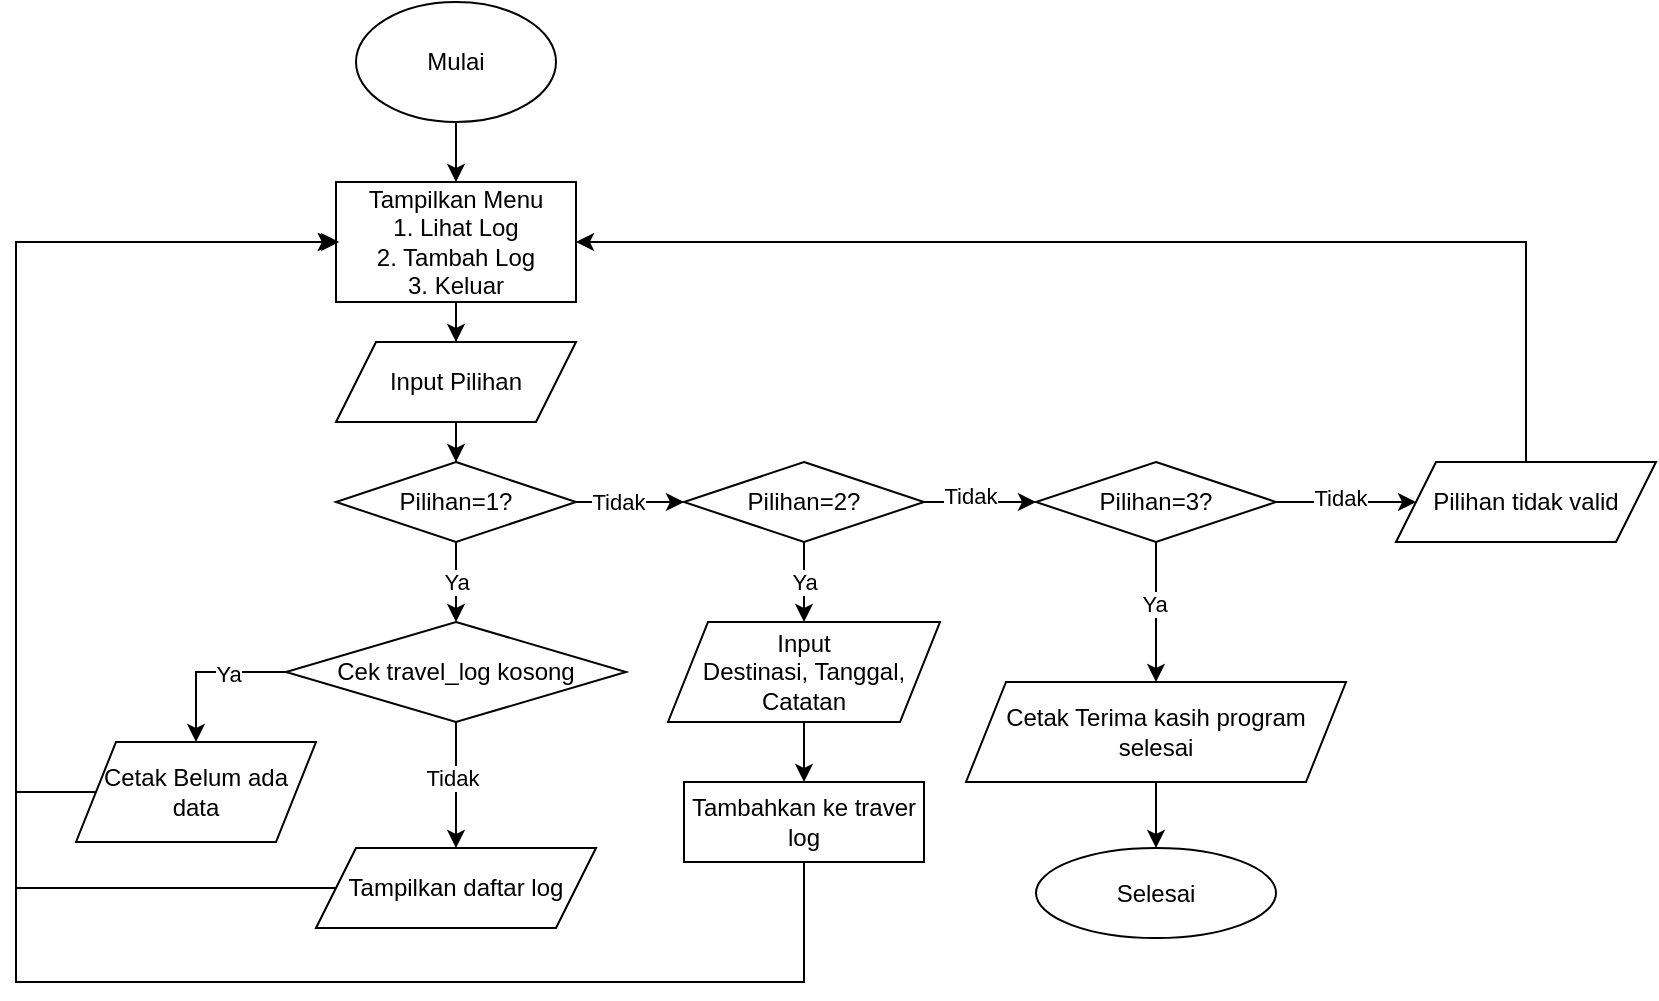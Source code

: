 <mxfile version="24.4.8" type="device">
  <diagram name="Halaman-1" id="jHTh7UT-aRkNvtGrucr4">
    <mxGraphModel dx="2636" dy="1487" grid="1" gridSize="10" guides="1" tooltips="1" connect="1" arrows="1" fold="1" page="1" pageScale="1" pageWidth="1169" pageHeight="827" math="0" shadow="0">
      <root>
        <mxCell id="0" />
        <mxCell id="1" parent="0" />
        <mxCell id="oQzCL0i3XdUfxRr7Z9pi-3" value="" style="edgeStyle=orthogonalEdgeStyle;rounded=0;orthogonalLoop=1;jettySize=auto;html=1;" edge="1" parent="1" source="oQzCL0i3XdUfxRr7Z9pi-1" target="oQzCL0i3XdUfxRr7Z9pi-2">
          <mxGeometry relative="1" as="geometry" />
        </mxCell>
        <mxCell id="oQzCL0i3XdUfxRr7Z9pi-1" value="Mulai" style="ellipse;whiteSpace=wrap;html=1;" vertex="1" parent="1">
          <mxGeometry x="369" y="154" width="100" height="60" as="geometry" />
        </mxCell>
        <mxCell id="oQzCL0i3XdUfxRr7Z9pi-5" value="" style="edgeStyle=orthogonalEdgeStyle;rounded=0;orthogonalLoop=1;jettySize=auto;html=1;" edge="1" parent="1" source="oQzCL0i3XdUfxRr7Z9pi-2" target="oQzCL0i3XdUfxRr7Z9pi-4">
          <mxGeometry relative="1" as="geometry" />
        </mxCell>
        <mxCell id="oQzCL0i3XdUfxRr7Z9pi-2" value="Tampilkan Menu&lt;div&gt;1. Lihat Log&lt;/div&gt;&lt;div&gt;2. Tambah Log&lt;/div&gt;&lt;div&gt;3. Keluar&lt;/div&gt;" style="whiteSpace=wrap;html=1;" vertex="1" parent="1">
          <mxGeometry x="359" y="244" width="120" height="60" as="geometry" />
        </mxCell>
        <mxCell id="oQzCL0i3XdUfxRr7Z9pi-7" value="" style="edgeStyle=orthogonalEdgeStyle;rounded=0;orthogonalLoop=1;jettySize=auto;html=1;" edge="1" parent="1" source="oQzCL0i3XdUfxRr7Z9pi-4" target="oQzCL0i3XdUfxRr7Z9pi-6">
          <mxGeometry relative="1" as="geometry" />
        </mxCell>
        <mxCell id="oQzCL0i3XdUfxRr7Z9pi-4" value="Input Pilihan" style="shape=parallelogram;perimeter=parallelogramPerimeter;whiteSpace=wrap;html=1;fixedSize=1;" vertex="1" parent="1">
          <mxGeometry x="359" y="324" width="120" height="40" as="geometry" />
        </mxCell>
        <mxCell id="oQzCL0i3XdUfxRr7Z9pi-6" value="Pilihan=1?" style="rhombus;whiteSpace=wrap;html=1;" vertex="1" parent="1">
          <mxGeometry x="359" y="384" width="120" height="40" as="geometry" />
        </mxCell>
        <mxCell id="oQzCL0i3XdUfxRr7Z9pi-8" value="Cek travel_log kosong" style="rhombus;whiteSpace=wrap;html=1;" vertex="1" parent="1">
          <mxGeometry x="334" y="464" width="170" height="50" as="geometry" />
        </mxCell>
        <mxCell id="oQzCL0i3XdUfxRr7Z9pi-18" value="" style="endArrow=classic;html=1;rounded=0;exitX=0;exitY=0.5;exitDx=0;exitDy=0;entryX=0.5;entryY=0;entryDx=0;entryDy=0;" edge="1" parent="1" source="oQzCL0i3XdUfxRr7Z9pi-8" target="oQzCL0i3XdUfxRr7Z9pi-44">
          <mxGeometry relative="1" as="geometry">
            <mxPoint x="399" y="364" as="sourcePoint" />
            <mxPoint x="279" y="534" as="targetPoint" />
            <Array as="points">
              <mxPoint x="289" y="489" />
            </Array>
          </mxGeometry>
        </mxCell>
        <mxCell id="oQzCL0i3XdUfxRr7Z9pi-19" value="Ya" style="edgeLabel;resizable=0;html=1;;align=center;verticalAlign=middle;" connectable="0" vertex="1" parent="oQzCL0i3XdUfxRr7Z9pi-18">
          <mxGeometry relative="1" as="geometry">
            <mxPoint x="11" y="1" as="offset" />
          </mxGeometry>
        </mxCell>
        <mxCell id="oQzCL0i3XdUfxRr7Z9pi-21" value="" style="endArrow=classic;html=1;rounded=0;exitX=0.5;exitY=1;exitDx=0;exitDy=0;entryX=0.5;entryY=0;entryDx=0;entryDy=0;" edge="1" parent="1" source="oQzCL0i3XdUfxRr7Z9pi-8" target="oQzCL0i3XdUfxRr7Z9pi-49">
          <mxGeometry relative="1" as="geometry">
            <mxPoint x="399" y="364" as="sourcePoint" />
            <mxPoint x="419" y="574" as="targetPoint" />
          </mxGeometry>
        </mxCell>
        <mxCell id="oQzCL0i3XdUfxRr7Z9pi-25" value="Tidak" style="edgeLabel;html=1;align=center;verticalAlign=middle;resizable=0;points=[];" vertex="1" connectable="0" parent="oQzCL0i3XdUfxRr7Z9pi-21">
          <mxGeometry x="0.06" y="-7" relative="1" as="geometry">
            <mxPoint x="5" y="-6" as="offset" />
          </mxGeometry>
        </mxCell>
        <mxCell id="oQzCL0i3XdUfxRr7Z9pi-29" style="edgeStyle=orthogonalEdgeStyle;rounded=0;orthogonalLoop=1;jettySize=auto;html=1;exitX=0;exitY=0.5;exitDx=0;exitDy=0;" edge="1" parent="1" source="oQzCL0i3XdUfxRr7Z9pi-49">
          <mxGeometry relative="1" as="geometry">
            <mxPoint x="360.6" y="274" as="targetPoint" />
            <mxPoint x="219" y="584" as="sourcePoint" />
            <Array as="points">
              <mxPoint x="199" y="597" />
              <mxPoint x="199" y="274" />
            </Array>
          </mxGeometry>
        </mxCell>
        <mxCell id="oQzCL0i3XdUfxRr7Z9pi-30" style="edgeStyle=orthogonalEdgeStyle;rounded=0;orthogonalLoop=1;jettySize=auto;html=1;exitX=0;exitY=0.5;exitDx=0;exitDy=0;" edge="1" parent="1" source="oQzCL0i3XdUfxRr7Z9pi-44">
          <mxGeometry relative="1" as="geometry">
            <mxPoint x="359" y="274" as="targetPoint" />
            <mxPoint x="219" y="554" as="sourcePoint" />
            <Array as="points">
              <mxPoint x="199" y="549" />
              <mxPoint x="199" y="274" />
            </Array>
          </mxGeometry>
        </mxCell>
        <mxCell id="oQzCL0i3XdUfxRr7Z9pi-31" value="" style="endArrow=classic;html=1;rounded=0;exitX=0.5;exitY=1;exitDx=0;exitDy=0;entryX=0.5;entryY=0;entryDx=0;entryDy=0;" edge="1" parent="1" source="oQzCL0i3XdUfxRr7Z9pi-6" target="oQzCL0i3XdUfxRr7Z9pi-8">
          <mxGeometry relative="1" as="geometry">
            <mxPoint x="429" y="464" as="sourcePoint" />
            <mxPoint x="529" y="464" as="targetPoint" />
          </mxGeometry>
        </mxCell>
        <mxCell id="oQzCL0i3XdUfxRr7Z9pi-32" value="Ya" style="edgeLabel;resizable=0;html=1;;align=center;verticalAlign=middle;" connectable="0" vertex="1" parent="oQzCL0i3XdUfxRr7Z9pi-31">
          <mxGeometry relative="1" as="geometry" />
        </mxCell>
        <mxCell id="oQzCL0i3XdUfxRr7Z9pi-33" value="" style="endArrow=classic;html=1;rounded=0;exitX=1;exitY=0.5;exitDx=0;exitDy=0;entryX=0;entryY=0.5;entryDx=0;entryDy=0;" edge="1" parent="1" source="oQzCL0i3XdUfxRr7Z9pi-6" target="oQzCL0i3XdUfxRr7Z9pi-35">
          <mxGeometry relative="1" as="geometry">
            <mxPoint x="466" y="404" as="sourcePoint" />
            <mxPoint x="520" y="404" as="targetPoint" />
          </mxGeometry>
        </mxCell>
        <mxCell id="oQzCL0i3XdUfxRr7Z9pi-34" value="Tidak" style="edgeLabel;resizable=0;html=1;;align=center;verticalAlign=middle;" connectable="0" vertex="1" parent="oQzCL0i3XdUfxRr7Z9pi-33">
          <mxGeometry relative="1" as="geometry">
            <mxPoint x="-6" as="offset" />
          </mxGeometry>
        </mxCell>
        <mxCell id="oQzCL0i3XdUfxRr7Z9pi-54" value="" style="edgeStyle=orthogonalEdgeStyle;rounded=0;orthogonalLoop=1;jettySize=auto;html=1;" edge="1" parent="1" source="oQzCL0i3XdUfxRr7Z9pi-35" target="oQzCL0i3XdUfxRr7Z9pi-53">
          <mxGeometry relative="1" as="geometry" />
        </mxCell>
        <mxCell id="oQzCL0i3XdUfxRr7Z9pi-55" value="Tidak" style="edgeLabel;html=1;align=center;verticalAlign=middle;resizable=0;points=[];" vertex="1" connectable="0" parent="oQzCL0i3XdUfxRr7Z9pi-54">
          <mxGeometry x="-0.175" y="3" relative="1" as="geometry">
            <mxPoint as="offset" />
          </mxGeometry>
        </mxCell>
        <mxCell id="oQzCL0i3XdUfxRr7Z9pi-35" value="Pilihan=2?" style="rhombus;whiteSpace=wrap;html=1;" vertex="1" parent="1">
          <mxGeometry x="533" y="384" width="120" height="40" as="geometry" />
        </mxCell>
        <mxCell id="oQzCL0i3XdUfxRr7Z9pi-37" value="" style="endArrow=classic;html=1;rounded=0;exitX=0.5;exitY=1;exitDx=0;exitDy=0;entryX=0.5;entryY=0;entryDx=0;entryDy=0;" edge="1" parent="1" source="oQzCL0i3XdUfxRr7Z9pi-35" target="oQzCL0i3XdUfxRr7Z9pi-40">
          <mxGeometry relative="1" as="geometry">
            <mxPoint x="439" y="434" as="sourcePoint" />
            <mxPoint x="593" y="474" as="targetPoint" />
          </mxGeometry>
        </mxCell>
        <mxCell id="oQzCL0i3XdUfxRr7Z9pi-38" value="Ya" style="edgeLabel;resizable=0;html=1;;align=center;verticalAlign=middle;" connectable="0" vertex="1" parent="oQzCL0i3XdUfxRr7Z9pi-37">
          <mxGeometry relative="1" as="geometry" />
        </mxCell>
        <mxCell id="oQzCL0i3XdUfxRr7Z9pi-51" value="" style="edgeStyle=orthogonalEdgeStyle;rounded=0;orthogonalLoop=1;jettySize=auto;html=1;" edge="1" parent="1" source="oQzCL0i3XdUfxRr7Z9pi-40" target="oQzCL0i3XdUfxRr7Z9pi-50">
          <mxGeometry relative="1" as="geometry" />
        </mxCell>
        <mxCell id="oQzCL0i3XdUfxRr7Z9pi-40" value="Input&lt;div&gt;Destinasi, Tanggal, Catatan&lt;/div&gt;" style="shape=parallelogram;perimeter=parallelogramPerimeter;whiteSpace=wrap;html=1;fixedSize=1;" vertex="1" parent="1">
          <mxGeometry x="525" y="464" width="136" height="50" as="geometry" />
        </mxCell>
        <mxCell id="oQzCL0i3XdUfxRr7Z9pi-44" value="Cetak Belum ada data" style="shape=parallelogram;perimeter=parallelogramPerimeter;whiteSpace=wrap;html=1;fixedSize=1;" vertex="1" parent="1">
          <mxGeometry x="229" y="524" width="120" height="50" as="geometry" />
        </mxCell>
        <mxCell id="oQzCL0i3XdUfxRr7Z9pi-45" style="edgeStyle=orthogonalEdgeStyle;rounded=0;orthogonalLoop=1;jettySize=auto;html=1;exitX=0.5;exitY=1;exitDx=0;exitDy=0;" edge="1" parent="1" source="oQzCL0i3XdUfxRr7Z9pi-44" target="oQzCL0i3XdUfxRr7Z9pi-44">
          <mxGeometry relative="1" as="geometry" />
        </mxCell>
        <mxCell id="oQzCL0i3XdUfxRr7Z9pi-49" value="Tampilkan daftar log" style="shape=parallelogram;perimeter=parallelogramPerimeter;whiteSpace=wrap;html=1;fixedSize=1;" vertex="1" parent="1">
          <mxGeometry x="349" y="577" width="140" height="40" as="geometry" />
        </mxCell>
        <mxCell id="oQzCL0i3XdUfxRr7Z9pi-52" style="edgeStyle=orthogonalEdgeStyle;rounded=0;orthogonalLoop=1;jettySize=auto;html=1;entryX=0;entryY=0.5;entryDx=0;entryDy=0;" edge="1" parent="1" source="oQzCL0i3XdUfxRr7Z9pi-50" target="oQzCL0i3XdUfxRr7Z9pi-2">
          <mxGeometry relative="1" as="geometry">
            <Array as="points">
              <mxPoint x="593" y="644" />
              <mxPoint x="199" y="644" />
              <mxPoint x="199" y="274" />
            </Array>
          </mxGeometry>
        </mxCell>
        <mxCell id="oQzCL0i3XdUfxRr7Z9pi-50" value="Tambahkan ke traver log" style="whiteSpace=wrap;html=1;" vertex="1" parent="1">
          <mxGeometry x="533" y="544" width="120" height="40" as="geometry" />
        </mxCell>
        <mxCell id="oQzCL0i3XdUfxRr7Z9pi-57" value="" style="edgeStyle=orthogonalEdgeStyle;rounded=0;orthogonalLoop=1;jettySize=auto;html=1;" edge="1" parent="1" source="oQzCL0i3XdUfxRr7Z9pi-53" target="oQzCL0i3XdUfxRr7Z9pi-56">
          <mxGeometry relative="1" as="geometry" />
        </mxCell>
        <mxCell id="oQzCL0i3XdUfxRr7Z9pi-64" value="Ya" style="edgeLabel;html=1;align=center;verticalAlign=middle;resizable=0;points=[];" vertex="1" connectable="0" parent="oQzCL0i3XdUfxRr7Z9pi-57">
          <mxGeometry x="-0.164" y="-1" relative="1" as="geometry">
            <mxPoint y="1" as="offset" />
          </mxGeometry>
        </mxCell>
        <mxCell id="oQzCL0i3XdUfxRr7Z9pi-59" value="" style="edgeStyle=orthogonalEdgeStyle;rounded=0;orthogonalLoop=1;jettySize=auto;html=1;" edge="1" parent="1" source="oQzCL0i3XdUfxRr7Z9pi-53" target="oQzCL0i3XdUfxRr7Z9pi-58">
          <mxGeometry relative="1" as="geometry" />
        </mxCell>
        <mxCell id="oQzCL0i3XdUfxRr7Z9pi-60" value="Tidak" style="edgeLabel;html=1;align=center;verticalAlign=middle;resizable=0;points=[];" vertex="1" connectable="0" parent="oQzCL0i3XdUfxRr7Z9pi-59">
          <mxGeometry x="-0.088" y="2" relative="1" as="geometry">
            <mxPoint as="offset" />
          </mxGeometry>
        </mxCell>
        <mxCell id="oQzCL0i3XdUfxRr7Z9pi-53" value="Pilihan=3?" style="rhombus;whiteSpace=wrap;html=1;" vertex="1" parent="1">
          <mxGeometry x="709" y="384" width="120" height="40" as="geometry" />
        </mxCell>
        <mxCell id="oQzCL0i3XdUfxRr7Z9pi-63" value="" style="edgeStyle=orthogonalEdgeStyle;rounded=0;orthogonalLoop=1;jettySize=auto;html=1;" edge="1" parent="1" source="oQzCL0i3XdUfxRr7Z9pi-56" target="oQzCL0i3XdUfxRr7Z9pi-62">
          <mxGeometry relative="1" as="geometry" />
        </mxCell>
        <mxCell id="oQzCL0i3XdUfxRr7Z9pi-56" value="Cetak Terima kasih program selesai" style="shape=parallelogram;perimeter=parallelogramPerimeter;whiteSpace=wrap;html=1;fixedSize=1;" vertex="1" parent="1">
          <mxGeometry x="674" y="494" width="190" height="50" as="geometry" />
        </mxCell>
        <mxCell id="oQzCL0i3XdUfxRr7Z9pi-61" style="edgeStyle=orthogonalEdgeStyle;rounded=0;orthogonalLoop=1;jettySize=auto;html=1;entryX=1;entryY=0.5;entryDx=0;entryDy=0;" edge="1" parent="1" source="oQzCL0i3XdUfxRr7Z9pi-58" target="oQzCL0i3XdUfxRr7Z9pi-2">
          <mxGeometry relative="1" as="geometry">
            <Array as="points">
              <mxPoint x="954" y="274" />
            </Array>
          </mxGeometry>
        </mxCell>
        <mxCell id="oQzCL0i3XdUfxRr7Z9pi-58" value="Pilihan tidak valid" style="shape=parallelogram;perimeter=parallelogramPerimeter;whiteSpace=wrap;html=1;fixedSize=1;" vertex="1" parent="1">
          <mxGeometry x="889" y="384" width="130" height="40" as="geometry" />
        </mxCell>
        <mxCell id="oQzCL0i3XdUfxRr7Z9pi-62" value="Selesai" style="ellipse;whiteSpace=wrap;html=1;" vertex="1" parent="1">
          <mxGeometry x="709" y="577" width="120" height="45" as="geometry" />
        </mxCell>
      </root>
    </mxGraphModel>
  </diagram>
</mxfile>
